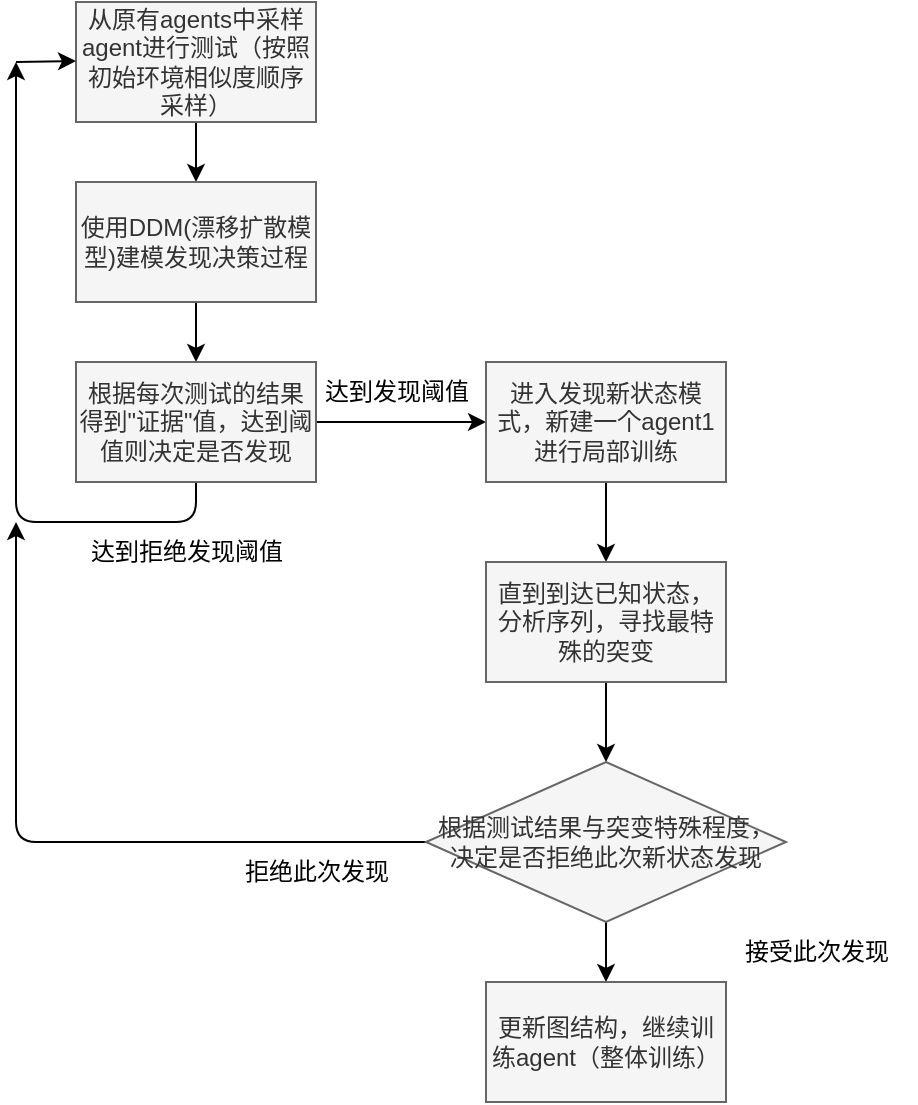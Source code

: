 <mxfile scale="2" border="0">
    <diagram id="oChlfzT7mLXHvT8j3TfS" name="第 1 页">
        <mxGraphModel dx="799" dy="654" grid="1" gridSize="10" guides="1" tooltips="1" connect="1" arrows="1" fold="1" page="1" pageScale="1" pageWidth="1200" pageHeight="1920" background="#FFFFFF" math="0" shadow="0">
            <root>
                <mxCell id="0"/>
                <mxCell id="1" parent="0"/>
                <mxCell id="16" style="edgeStyle=none;html=1;exitX=0.5;exitY=1;exitDx=0;exitDy=0;align=center;" parent="1" source="2" edge="1">
                    <mxGeometry relative="1" as="geometry">
                        <mxPoint x="110" y="230" as="targetPoint"/>
                    </mxGeometry>
                </mxCell>
                <mxCell id="2" value="从原有agents中采样agent进行测试（按照初始环境相似度顺序采样）" style="whiteSpace=wrap;html=1;fillColor=#f5f5f5;fontColor=#333333;strokeColor=#666666;align=center;" parent="1" vertex="1">
                    <mxGeometry x="50" y="140" width="120" height="60" as="geometry"/>
                </mxCell>
                <mxCell id="8" style="edgeStyle=none;html=1;exitX=0.5;exitY=1;exitDx=0;exitDy=0;align=center;" parent="1" source="6" edge="1">
                    <mxGeometry relative="1" as="geometry">
                        <mxPoint x="110" y="320" as="targetPoint"/>
                    </mxGeometry>
                </mxCell>
                <mxCell id="6" value="使用DDM(漂移扩散模型)建模发现决策过程" style="whiteSpace=wrap;html=1;fillColor=#f5f5f5;fontColor=#333333;strokeColor=#666666;align=center;" parent="1" vertex="1">
                    <mxGeometry x="50" y="230" width="120" height="60" as="geometry"/>
                </mxCell>
                <mxCell id="25" style="edgeStyle=none;html=1;exitX=1;exitY=0.5;exitDx=0;exitDy=0;entryX=0;entryY=0.5;entryDx=0;entryDy=0;align=center;" parent="1" source="10" target="12" edge="1">
                    <mxGeometry relative="1" as="geometry"/>
                </mxCell>
                <mxCell id="26" style="edgeStyle=elbowEdgeStyle;html=1;exitX=0.5;exitY=1;exitDx=0;exitDy=0;elbow=vertical;align=center;" parent="1" source="10" edge="1">
                    <mxGeometry relative="1" as="geometry">
                        <mxPoint x="20" y="170" as="targetPoint"/>
                        <Array as="points">
                            <mxPoint x="60" y="400"/>
                        </Array>
                    </mxGeometry>
                </mxCell>
                <mxCell id="10" value="根据每次测试的结果得到&quot;证据&quot;值，达到阈值则决定是否发现" style="whiteSpace=wrap;html=1;fillColor=#f5f5f5;fontColor=#333333;strokeColor=#666666;align=center;" parent="1" vertex="1">
                    <mxGeometry x="50" y="320" width="120" height="60" as="geometry"/>
                </mxCell>
                <mxCell id="18" style="edgeStyle=none;html=1;exitX=0.5;exitY=1;exitDx=0;exitDy=0;entryX=0.5;entryY=0;entryDx=0;entryDy=0;align=center;" parent="1" source="12" edge="1" target="19">
                    <mxGeometry relative="1" as="geometry">
                        <mxPoint x="290" y="420" as="targetPoint"/>
                    </mxGeometry>
                </mxCell>
                <mxCell id="12" value="进入发现新状态模式，新建一个agent1进行局部训练" style="whiteSpace=wrap;html=1;fillColor=#f5f5f5;fontColor=#333333;strokeColor=#666666;align=center;" parent="1" vertex="1">
                    <mxGeometry x="255" y="320" width="120" height="60" as="geometry"/>
                </mxCell>
                <mxCell id="21" style="edgeStyle=none;html=1;exitX=0.5;exitY=1;exitDx=0;exitDy=0;entryX=0.5;entryY=0;entryDx=0;entryDy=0;align=center;" parent="1" source="19" target="20" edge="1">
                    <mxGeometry relative="1" as="geometry"/>
                </mxCell>
                <mxCell id="19" value="直到到达已知状态，分析序列，寻找最特殊的突变" style="whiteSpace=wrap;html=1;fillColor=#f5f5f5;fontColor=#333333;strokeColor=#666666;align=center;" parent="1" vertex="1">
                    <mxGeometry x="255" y="420" width="120" height="60" as="geometry"/>
                </mxCell>
                <mxCell id="31" style="edgeStyle=elbowEdgeStyle;elbow=vertical;html=1;exitX=0;exitY=0.5;exitDx=0;exitDy=0;align=center;" parent="1" source="20" edge="1">
                    <mxGeometry relative="1" as="geometry">
                        <mxPoint x="20" y="400" as="targetPoint"/>
                        <Array as="points">
                            <mxPoint x="110" y="560"/>
                        </Array>
                    </mxGeometry>
                </mxCell>
                <mxCell id="33" style="edgeStyle=elbowEdgeStyle;elbow=vertical;html=1;exitX=0.5;exitY=1;exitDx=0;exitDy=0;align=center;" parent="1" source="20" edge="1">
                    <mxGeometry relative="1" as="geometry">
                        <mxPoint x="315" y="630" as="targetPoint"/>
                    </mxGeometry>
                </mxCell>
                <mxCell id="20" value="根据测试结果与突变特殊程度，决定是否拒绝此次新状态发现" style="rhombus;whiteSpace=wrap;html=1;fillColor=#f5f5f5;fontColor=#333333;strokeColor=#666666;align=center;" parent="1" vertex="1">
                    <mxGeometry x="225" y="520" width="180" height="80" as="geometry"/>
                </mxCell>
                <mxCell id="23" value="达到发现阈值" style="text;html=1;align=center;verticalAlign=middle;resizable=0;points=[];autosize=1;strokeColor=none;fillColor=none;" parent="1" vertex="1">
                    <mxGeometry x="160" y="320" width="100" height="30" as="geometry"/>
                </mxCell>
                <mxCell id="29" style="edgeStyle=none;html=1;entryX=0;entryY=0.5;entryDx=0;entryDy=0;align=center;" parent="1" edge="1">
                    <mxGeometry relative="1" as="geometry">
                        <mxPoint x="20" y="170" as="sourcePoint"/>
                        <mxPoint x="50" y="169.5" as="targetPoint"/>
                    </mxGeometry>
                </mxCell>
                <mxCell id="30" value="达到拒绝发现阈值" style="text;html=1;align=center;verticalAlign=middle;resizable=0;points=[];autosize=1;strokeColor=none;fillColor=none;" parent="1" vertex="1">
                    <mxGeometry x="45" y="400" width="120" height="30" as="geometry"/>
                </mxCell>
                <mxCell id="32" value="拒绝此次发现" style="text;html=1;align=center;verticalAlign=middle;resizable=0;points=[];autosize=1;strokeColor=none;fillColor=none;" parent="1" vertex="1">
                    <mxGeometry x="120" y="560" width="100" height="30" as="geometry"/>
                </mxCell>
                <mxCell id="34" value="接受此次发现" style="text;html=1;align=center;verticalAlign=middle;resizable=0;points=[];autosize=1;strokeColor=none;fillColor=none;" parent="1" vertex="1">
                    <mxGeometry x="370" y="600" width="100" height="30" as="geometry"/>
                </mxCell>
                <mxCell id="35" value="更新图结构，继续训练agent（整体训练）" style="whiteSpace=wrap;html=1;fillColor=#f5f5f5;fontColor=#333333;strokeColor=#666666;align=center;" parent="1" vertex="1">
                    <mxGeometry x="255" y="630" width="120" height="60" as="geometry"/>
                </mxCell>
            </root>
        </mxGraphModel>
    </diagram>
</mxfile>